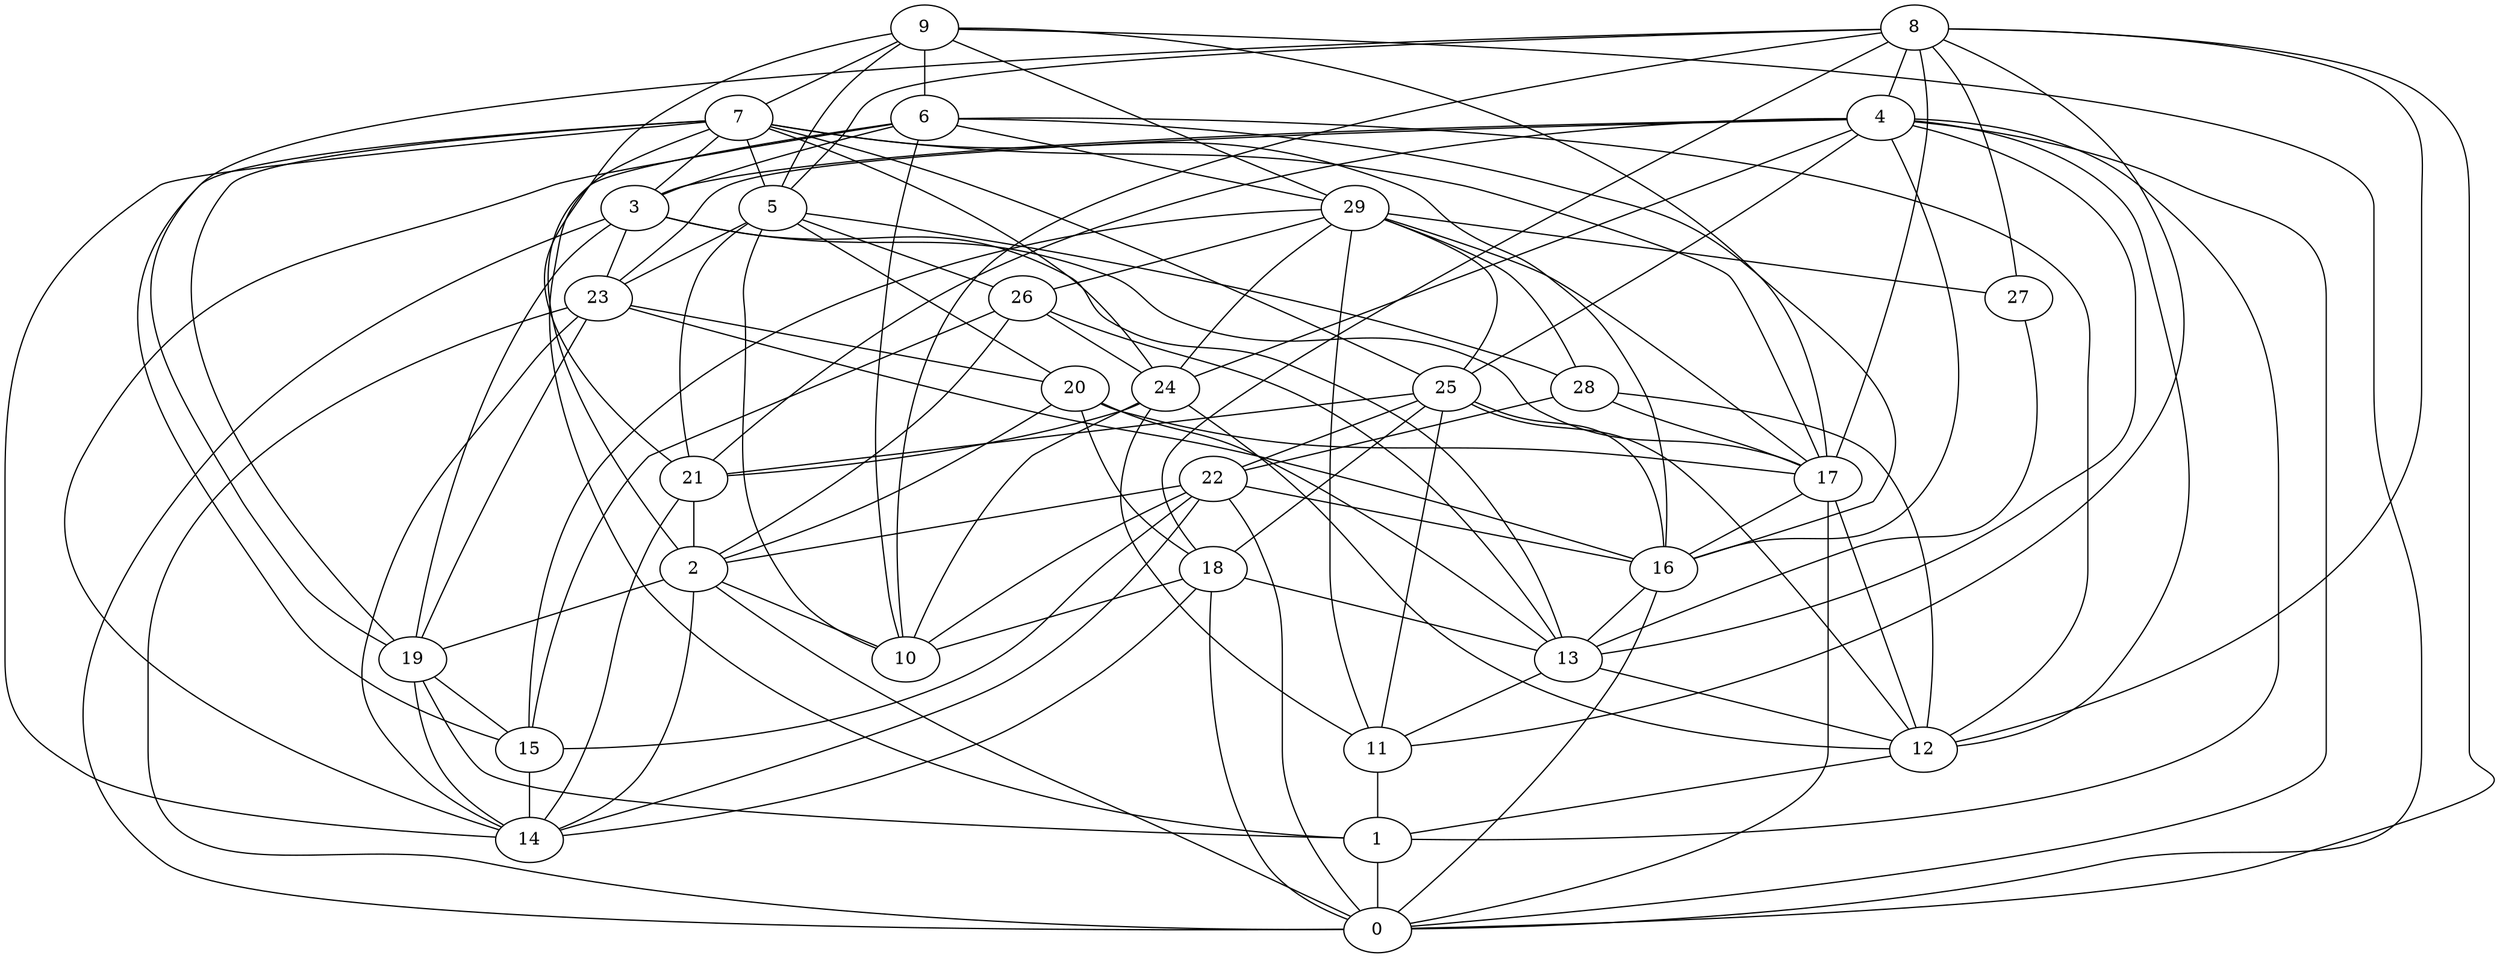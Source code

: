 digraph GG_graph {

subgraph G_graph {
edge [color = black]
"22" -> "16" [dir = none]
"22" -> "15" [dir = none]
"22" -> "0" [dir = none]
"22" -> "14" [dir = none]
"1" -> "0" [dir = none]
"9" -> "6" [dir = none]
"9" -> "0" [dir = none]
"9" -> "21" [dir = none]
"29" -> "15" [dir = none]
"29" -> "25" [dir = none]
"29" -> "11" [dir = none]
"29" -> "17" [dir = none]
"29" -> "28" [dir = none]
"29" -> "27" [dir = none]
"20" -> "18" [dir = none]
"20" -> "17" [dir = none]
"26" -> "15" [dir = none]
"28" -> "17" [dir = none]
"17" -> "16" [dir = none]
"7" -> "14" [dir = none]
"7" -> "5" [dir = none]
"7" -> "16" [dir = none]
"7" -> "25" [dir = none]
"7" -> "17" [dir = none]
"5" -> "10" [dir = none]
"5" -> "28" [dir = none]
"5" -> "21" [dir = none]
"5" -> "26" [dir = none]
"8" -> "18" [dir = none]
"8" -> "19" [dir = none]
"8" -> "11" [dir = none]
"8" -> "4" [dir = none]
"8" -> "27" [dir = none]
"8" -> "17" [dir = none]
"8" -> "10" [dir = none]
"12" -> "1" [dir = none]
"24" -> "11" [dir = none]
"25" -> "16" [dir = none]
"25" -> "22" [dir = none]
"25" -> "21" [dir = none]
"25" -> "18" [dir = none]
"2" -> "0" [dir = none]
"21" -> "14" [dir = none]
"21" -> "2" [dir = none]
"23" -> "16" [dir = none]
"23" -> "19" [dir = none]
"4" -> "13" [dir = none]
"4" -> "12" [dir = none]
"4" -> "24" [dir = none]
"4" -> "0" [dir = none]
"4" -> "16" [dir = none]
"4" -> "23" [dir = none]
"19" -> "1" [dir = none]
"3" -> "23" [dir = none]
"3" -> "17" [dir = none]
"3" -> "19" [dir = none]
"3" -> "13" [dir = none]
"6" -> "10" [dir = none]
"22" -> "2" [dir = none]
"2" -> "19" [dir = none]
"7" -> "15" [dir = none]
"29" -> "26" [dir = none]
"2" -> "14" [dir = none]
"18" -> "0" [dir = none]
"18" -> "14" [dir = none]
"6" -> "29" [dir = none]
"22" -> "10" [dir = none]
"8" -> "5" [dir = none]
"17" -> "12" [dir = none]
"27" -> "13" [dir = none]
"7" -> "1" [dir = none]
"19" -> "15" [dir = none]
"9" -> "5" [dir = none]
"28" -> "12" [dir = none]
"4" -> "21" [dir = none]
"26" -> "2" [dir = none]
"8" -> "12" [dir = none]
"26" -> "13" [dir = none]
"26" -> "24" [dir = none]
"4" -> "25" [dir = none]
"13" -> "11" [dir = none]
"5" -> "23" [dir = none]
"9" -> "7" [dir = none]
"6" -> "14" [dir = none]
"18" -> "10" [dir = none]
"25" -> "12" [dir = none]
"19" -> "14" [dir = none]
"6" -> "3" [dir = none]
"11" -> "1" [dir = none]
"2" -> "10" [dir = none]
"17" -> "0" [dir = none]
"20" -> "2" [dir = none]
"7" -> "3" [dir = none]
"7" -> "19" [dir = none]
"8" -> "0" [dir = none]
"9" -> "17" [dir = none]
"9" -> "29" [dir = none]
"23" -> "0" [dir = none]
"5" -> "20" [dir = none]
"4" -> "3" [dir = none]
"23" -> "14" [dir = none]
"15" -> "14" [dir = none]
"29" -> "24" [dir = none]
"24" -> "12" [dir = none]
"24" -> "21" [dir = none]
"28" -> "22" [dir = none]
"24" -> "10" [dir = none]
"6" -> "16" [dir = none]
"6" -> "2" [dir = none]
"23" -> "20" [dir = none]
"6" -> "12" [dir = none]
"4" -> "1" [dir = none]
"7" -> "24" [dir = none]
"20" -> "13" [dir = none]
"18" -> "13" [dir = none]
"16" -> "0" [dir = none]
"25" -> "11" [dir = none]
"13" -> "12" [dir = none]
"3" -> "0" [dir = none]
"16" -> "13" [dir = none]
}

}
